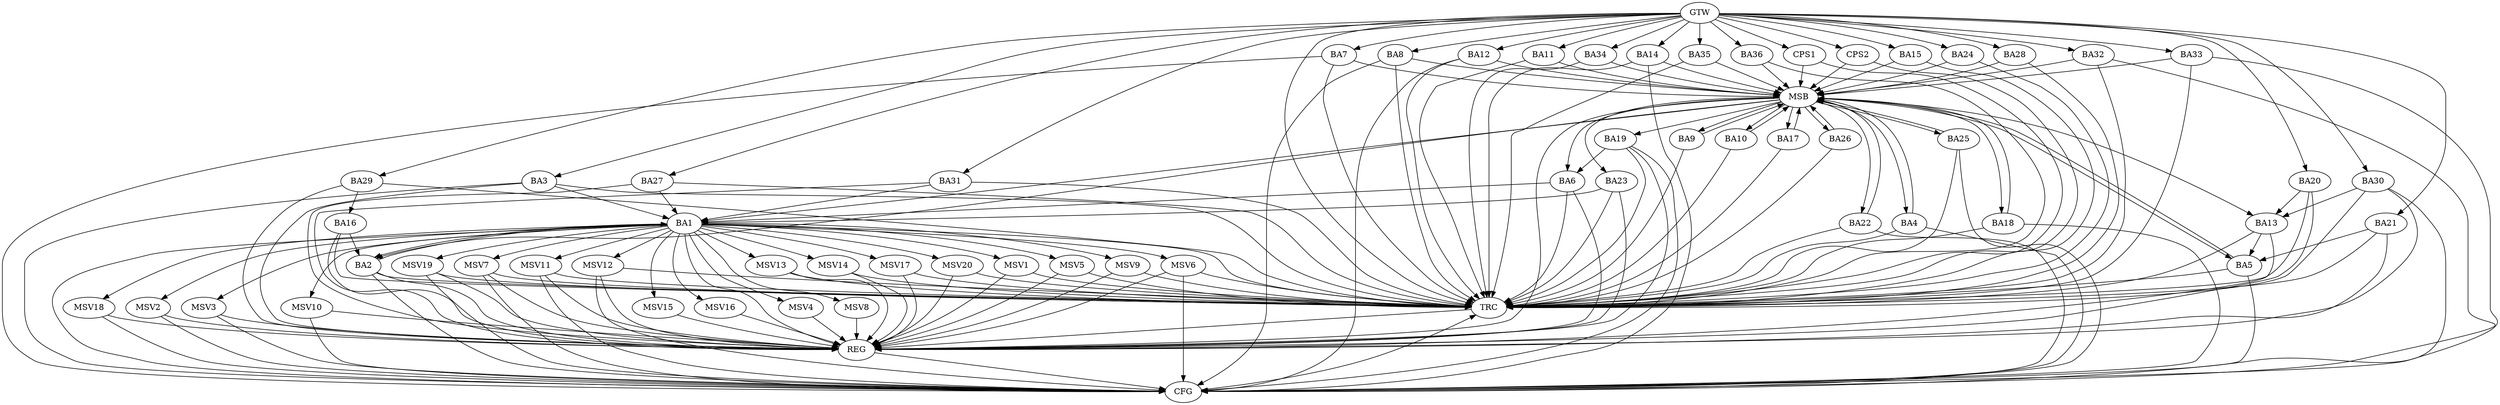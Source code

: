 strict digraph G {
  BA1 [ label="BA1" ];
  BA2 [ label="BA2" ];
  BA3 [ label="BA3" ];
  BA4 [ label="BA4" ];
  BA5 [ label="BA5" ];
  BA6 [ label="BA6" ];
  BA7 [ label="BA7" ];
  BA8 [ label="BA8" ];
  BA9 [ label="BA9" ];
  BA10 [ label="BA10" ];
  BA11 [ label="BA11" ];
  BA12 [ label="BA12" ];
  BA13 [ label="BA13" ];
  BA14 [ label="BA14" ];
  BA15 [ label="BA15" ];
  BA16 [ label="BA16" ];
  BA17 [ label="BA17" ];
  BA18 [ label="BA18" ];
  BA19 [ label="BA19" ];
  BA20 [ label="BA20" ];
  BA21 [ label="BA21" ];
  BA22 [ label="BA22" ];
  BA23 [ label="BA23" ];
  BA24 [ label="BA24" ];
  BA25 [ label="BA25" ];
  BA26 [ label="BA26" ];
  BA27 [ label="BA27" ];
  BA28 [ label="BA28" ];
  BA29 [ label="BA29" ];
  BA30 [ label="BA30" ];
  BA31 [ label="BA31" ];
  BA32 [ label="BA32" ];
  BA33 [ label="BA33" ];
  BA34 [ label="BA34" ];
  BA35 [ label="BA35" ];
  BA36 [ label="BA36" ];
  CPS1 [ label="CPS1" ];
  CPS2 [ label="CPS2" ];
  GTW [ label="GTW" ];
  REG [ label="REG" ];
  MSB [ label="MSB" ];
  CFG [ label="CFG" ];
  TRC [ label="TRC" ];
  MSV1 [ label="MSV1" ];
  MSV2 [ label="MSV2" ];
  MSV3 [ label="MSV3" ];
  MSV4 [ label="MSV4" ];
  MSV5 [ label="MSV5" ];
  MSV6 [ label="MSV6" ];
  MSV7 [ label="MSV7" ];
  MSV8 [ label="MSV8" ];
  MSV9 [ label="MSV9" ];
  MSV10 [ label="MSV10" ];
  MSV11 [ label="MSV11" ];
  MSV12 [ label="MSV12" ];
  MSV13 [ label="MSV13" ];
  MSV14 [ label="MSV14" ];
  MSV15 [ label="MSV15" ];
  MSV16 [ label="MSV16" ];
  MSV17 [ label="MSV17" ];
  MSV18 [ label="MSV18" ];
  MSV19 [ label="MSV19" ];
  MSV20 [ label="MSV20" ];
  BA1 -> BA2;
  BA2 -> BA1;
  BA3 -> BA1;
  BA6 -> BA1;
  BA13 -> BA5;
  BA16 -> BA2;
  BA19 -> BA6;
  BA20 -> BA13;
  BA21 -> BA5;
  BA23 -> BA1;
  BA27 -> BA1;
  BA29 -> BA16;
  BA30 -> BA13;
  BA31 -> BA1;
  GTW -> BA3;
  GTW -> BA7;
  GTW -> BA8;
  GTW -> BA11;
  GTW -> BA12;
  GTW -> BA14;
  GTW -> BA15;
  GTW -> BA20;
  GTW -> BA21;
  GTW -> BA24;
  GTW -> BA27;
  GTW -> BA28;
  GTW -> BA29;
  GTW -> BA30;
  GTW -> BA31;
  GTW -> BA32;
  GTW -> BA33;
  GTW -> BA34;
  GTW -> BA35;
  GTW -> BA36;
  GTW -> CPS1;
  GTW -> CPS2;
  BA1 -> REG;
  BA2 -> REG;
  BA3 -> REG;
  BA6 -> REG;
  BA13 -> REG;
  BA16 -> REG;
  BA19 -> REG;
  BA20 -> REG;
  BA21 -> REG;
  BA23 -> REG;
  BA27 -> REG;
  BA29 -> REG;
  BA30 -> REG;
  BA31 -> REG;
  BA4 -> MSB;
  MSB -> BA1;
  MSB -> REG;
  BA5 -> MSB;
  BA7 -> MSB;
  BA8 -> MSB;
  BA9 -> MSB;
  MSB -> BA5;
  BA10 -> MSB;
  MSB -> BA6;
  BA11 -> MSB;
  MSB -> BA2;
  BA12 -> MSB;
  MSB -> BA10;
  BA14 -> MSB;
  BA15 -> MSB;
  BA17 -> MSB;
  MSB -> BA13;
  BA18 -> MSB;
  BA22 -> MSB;
  MSB -> BA4;
  BA24 -> MSB;
  BA25 -> MSB;
  MSB -> BA17;
  BA26 -> MSB;
  MSB -> BA19;
  BA28 -> MSB;
  BA32 -> MSB;
  MSB -> BA22;
  BA33 -> MSB;
  BA34 -> MSB;
  MSB -> BA26;
  BA35 -> MSB;
  BA36 -> MSB;
  MSB -> BA18;
  CPS1 -> MSB;
  MSB -> BA23;
  CPS2 -> MSB;
  MSB -> BA25;
  MSB -> BA9;
  BA14 -> CFG;
  BA32 -> CFG;
  BA2 -> CFG;
  BA33 -> CFG;
  BA8 -> CFG;
  BA1 -> CFG;
  BA18 -> CFG;
  BA4 -> CFG;
  BA12 -> CFG;
  BA3 -> CFG;
  BA25 -> CFG;
  BA5 -> CFG;
  BA30 -> CFG;
  BA7 -> CFG;
  BA19 -> CFG;
  BA22 -> CFG;
  REG -> CFG;
  BA1 -> TRC;
  BA2 -> TRC;
  BA3 -> TRC;
  BA4 -> TRC;
  BA5 -> TRC;
  BA6 -> TRC;
  BA7 -> TRC;
  BA8 -> TRC;
  BA9 -> TRC;
  BA10 -> TRC;
  BA11 -> TRC;
  BA12 -> TRC;
  BA13 -> TRC;
  BA14 -> TRC;
  BA15 -> TRC;
  BA16 -> TRC;
  BA17 -> TRC;
  BA18 -> TRC;
  BA19 -> TRC;
  BA20 -> TRC;
  BA21 -> TRC;
  BA22 -> TRC;
  BA23 -> TRC;
  BA24 -> TRC;
  BA25 -> TRC;
  BA26 -> TRC;
  BA27 -> TRC;
  BA28 -> TRC;
  BA29 -> TRC;
  BA30 -> TRC;
  BA31 -> TRC;
  BA32 -> TRC;
  BA33 -> TRC;
  BA34 -> TRC;
  BA35 -> TRC;
  BA36 -> TRC;
  CPS1 -> TRC;
  CPS2 -> TRC;
  GTW -> TRC;
  CFG -> TRC;
  TRC -> REG;
  BA1 -> MSV1;
  BA1 -> MSV2;
  BA1 -> MSV3;
  MSV1 -> REG;
  MSV1 -> TRC;
  MSV2 -> REG;
  MSV2 -> CFG;
  MSV3 -> REG;
  MSV3 -> CFG;
  BA1 -> MSV4;
  BA1 -> MSV5;
  BA1 -> MSV6;
  BA1 -> MSV7;
  MSV4 -> REG;
  MSV5 -> REG;
  MSV5 -> TRC;
  MSV6 -> REG;
  MSV6 -> TRC;
  MSV6 -> CFG;
  MSV7 -> REG;
  MSV7 -> TRC;
  MSV7 -> CFG;
  BA1 -> MSV8;
  MSV8 -> REG;
  BA1 -> MSV9;
  MSV9 -> REG;
  MSV9 -> TRC;
  BA1 -> MSV10;
  BA1 -> MSV11;
  BA1 -> MSV12;
  BA1 -> MSV13;
  MSV10 -> REG;
  MSV10 -> CFG;
  MSV11 -> REG;
  MSV11 -> TRC;
  MSV11 -> CFG;
  MSV12 -> REG;
  MSV12 -> TRC;
  MSV12 -> CFG;
  MSV13 -> REG;
  MSV13 -> TRC;
  BA1 -> MSV14;
  MSV14 -> REG;
  MSV14 -> TRC;
  BA1 -> MSV15;
  MSV15 -> REG;
  BA1 -> MSV16;
  BA1 -> MSV17;
  MSV16 -> REG;
  MSV17 -> REG;
  MSV17 -> TRC;
  BA1 -> MSV18;
  MSV18 -> REG;
  MSV18 -> CFG;
  BA1 -> MSV19;
  BA1 -> MSV20;
  MSV19 -> REG;
  MSV19 -> TRC;
  MSV19 -> CFG;
  MSV20 -> REG;
  MSV20 -> TRC;
}

